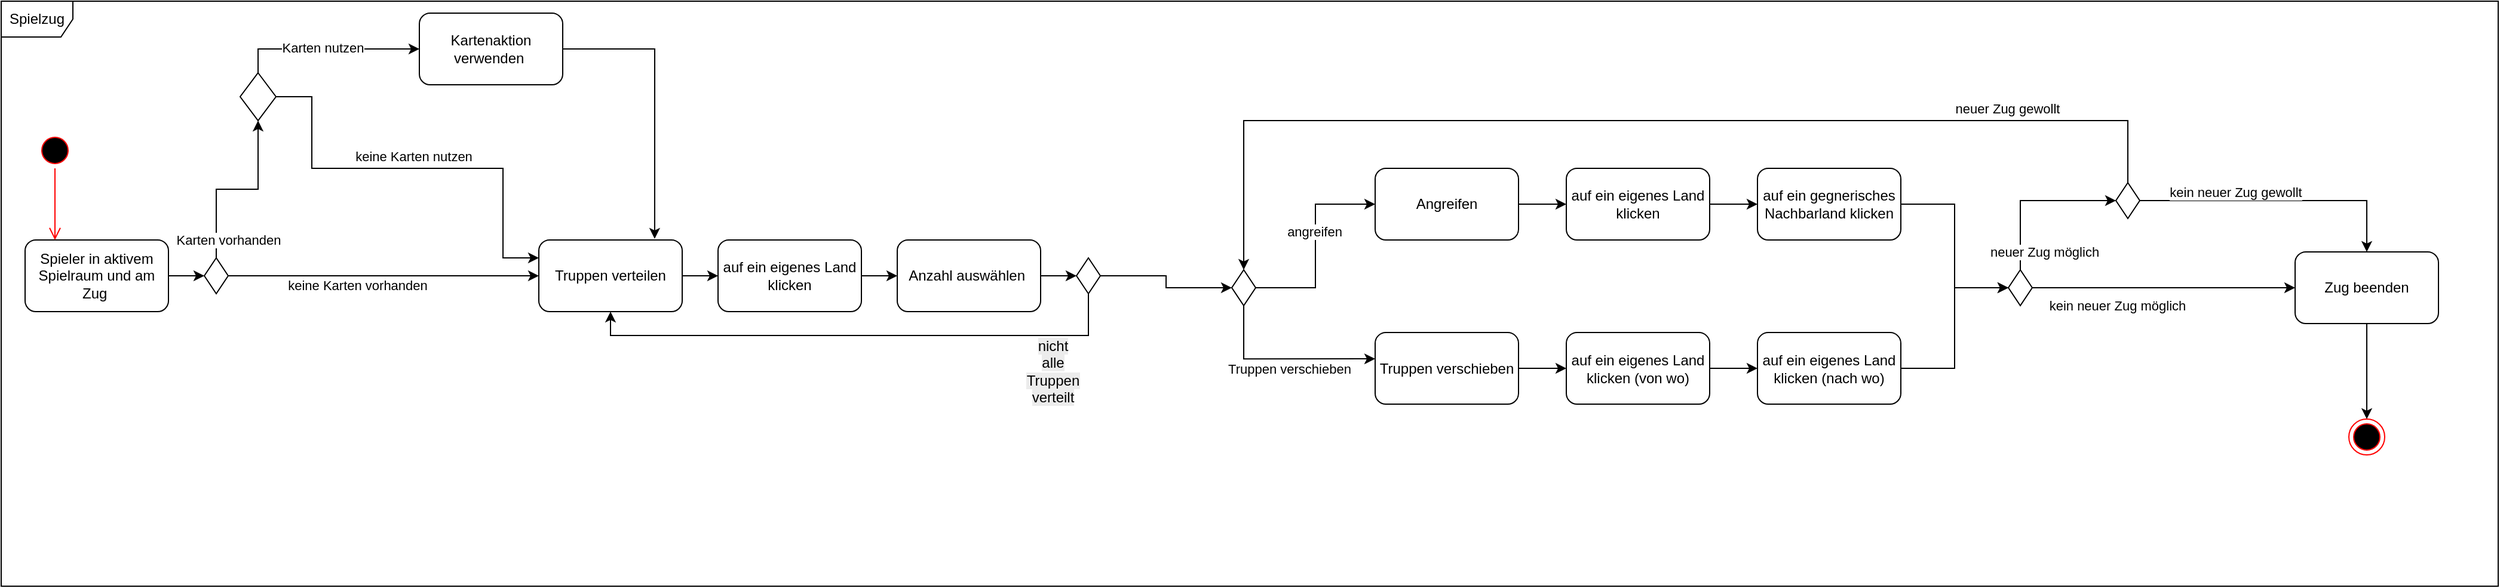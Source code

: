 <mxfile version="28.2.7">
  <diagram name="Seite-1" id="XIeMqs0HiJgNldna1DdT">
    <mxGraphModel dx="1452" dy="979" grid="1" gridSize="10" guides="1" tooltips="1" connect="1" arrows="1" fold="1" page="1" pageScale="1" pageWidth="827" pageHeight="1169" background="#FFFFFF" math="0" shadow="0">
      <root>
        <mxCell id="0" />
        <mxCell id="1" parent="0" />
        <mxCell id="S2qD3MZKqQ3I_0Lx5R0i-1" value="Spielzug" style="shape=umlFrame;whiteSpace=wrap;html=1;pointerEvents=0;" parent="1" vertex="1">
          <mxGeometry x="10" y="220" width="2090" height="490" as="geometry" />
        </mxCell>
        <mxCell id="S2qD3MZKqQ3I_0Lx5R0i-11" style="edgeStyle=orthogonalEdgeStyle;rounded=0;orthogonalLoop=1;jettySize=auto;html=1;entryX=0;entryY=0.5;entryDx=0;entryDy=0;" parent="1" source="S2qD3MZKqQ3I_0Lx5R0i-2" target="S2qD3MZKqQ3I_0Lx5R0i-6" edge="1">
          <mxGeometry relative="1" as="geometry" />
        </mxCell>
        <mxCell id="S2qD3MZKqQ3I_0Lx5R0i-2" value="Spieler in aktivem Spielraum und am Zug&amp;nbsp;" style="rounded=1;whiteSpace=wrap;html=1;" parent="1" vertex="1">
          <mxGeometry x="30" y="420" width="120" height="60" as="geometry" />
        </mxCell>
        <mxCell id="S2qD3MZKqQ3I_0Lx5R0i-3" value="Kartenaktion verwenden&amp;nbsp;" style="rounded=1;whiteSpace=wrap;html=1;" parent="1" vertex="1">
          <mxGeometry x="360" y="230" width="120" height="60" as="geometry" />
        </mxCell>
        <mxCell id="S2qD3MZKqQ3I_0Lx5R0i-59" style="edgeStyle=orthogonalEdgeStyle;rounded=0;orthogonalLoop=1;jettySize=auto;html=1;exitX=1;exitY=0.5;exitDx=0;exitDy=0;entryX=0;entryY=0.5;entryDx=0;entryDy=0;" parent="1" source="S2qD3MZKqQ3I_0Lx5R0i-6" target="S2qD3MZKqQ3I_0Lx5R0i-7" edge="1">
          <mxGeometry relative="1" as="geometry" />
        </mxCell>
        <mxCell id="S2qD3MZKqQ3I_0Lx5R0i-60" value="keine Karten vorhanden" style="edgeLabel;html=1;align=center;verticalAlign=middle;resizable=0;points=[];" parent="S2qD3MZKqQ3I_0Lx5R0i-59" vertex="1" connectable="0">
          <mxGeometry x="-0.171" y="2" relative="1" as="geometry">
            <mxPoint y="10" as="offset" />
          </mxGeometry>
        </mxCell>
        <mxCell id="S2qD3MZKqQ3I_0Lx5R0i-6" value="" style="rhombus;whiteSpace=wrap;html=1;" parent="1" vertex="1">
          <mxGeometry x="180" y="435" width="20" height="30" as="geometry" />
        </mxCell>
        <mxCell id="S2qD3MZKqQ3I_0Lx5R0i-40" value="" style="edgeStyle=orthogonalEdgeStyle;rounded=0;orthogonalLoop=1;jettySize=auto;html=1;" parent="1" source="S2qD3MZKqQ3I_0Lx5R0i-7" target="S2qD3MZKqQ3I_0Lx5R0i-39" edge="1">
          <mxGeometry relative="1" as="geometry" />
        </mxCell>
        <mxCell id="S2qD3MZKqQ3I_0Lx5R0i-7" value="Truppen verteilen" style="rounded=1;whiteSpace=wrap;html=1;" parent="1" vertex="1">
          <mxGeometry x="460" y="420" width="120" height="60" as="geometry" />
        </mxCell>
        <mxCell id="S2qD3MZKqQ3I_0Lx5R0i-66" value="" style="edgeStyle=orthogonalEdgeStyle;rounded=0;orthogonalLoop=1;jettySize=auto;html=1;" parent="1" source="S2qD3MZKqQ3I_0Lx5R0i-12" target="S2qD3MZKqQ3I_0Lx5R0i-45" edge="1">
          <mxGeometry relative="1" as="geometry" />
        </mxCell>
        <mxCell id="S2qD3MZKqQ3I_0Lx5R0i-12" value="Angreifen" style="rounded=1;whiteSpace=wrap;html=1;" parent="1" vertex="1">
          <mxGeometry x="1160" y="360" width="120" height="60" as="geometry" />
        </mxCell>
        <mxCell id="S2qD3MZKqQ3I_0Lx5R0i-68" value="" style="edgeStyle=orthogonalEdgeStyle;rounded=0;orthogonalLoop=1;jettySize=auto;html=1;" parent="1" source="S2qD3MZKqQ3I_0Lx5R0i-13" target="S2qD3MZKqQ3I_0Lx5R0i-43" edge="1">
          <mxGeometry relative="1" as="geometry" />
        </mxCell>
        <mxCell id="S2qD3MZKqQ3I_0Lx5R0i-13" value="Truppen verschieben" style="rounded=1;whiteSpace=wrap;html=1;" parent="1" vertex="1">
          <mxGeometry x="1160" y="497.54" width="120" height="60" as="geometry" />
        </mxCell>
        <mxCell id="S2qD3MZKqQ3I_0Lx5R0i-89" value="" style="edgeStyle=orthogonalEdgeStyle;rounded=0;orthogonalLoop=1;jettySize=auto;html=1;" parent="1" source="S2qD3MZKqQ3I_0Lx5R0i-15" target="S2qD3MZKqQ3I_0Lx5R0i-88" edge="1">
          <mxGeometry relative="1" as="geometry" />
        </mxCell>
        <mxCell id="S2qD3MZKqQ3I_0Lx5R0i-15" value="Zug beenden" style="rounded=1;whiteSpace=wrap;html=1;" parent="1" vertex="1">
          <mxGeometry x="1930" y="430" width="120" height="60" as="geometry" />
        </mxCell>
        <mxCell id="S2qD3MZKqQ3I_0Lx5R0i-20" style="edgeStyle=orthogonalEdgeStyle;rounded=0;orthogonalLoop=1;jettySize=auto;html=1;entryX=0;entryY=0.5;entryDx=0;entryDy=0;exitX=0.5;exitY=0;exitDx=0;exitDy=0;" parent="1" source="5MxlWK7CNzng2qLuo6eM-1" target="S2qD3MZKqQ3I_0Lx5R0i-3" edge="1">
          <mxGeometry relative="1" as="geometry">
            <mxPoint x="225.856" y="319.8" as="sourcePoint" />
          </mxGeometry>
        </mxCell>
        <mxCell id="5MxlWK7CNzng2qLuo6eM-4" value="Karten nutzen" style="edgeLabel;html=1;align=center;verticalAlign=middle;resizable=0;points=[];" vertex="1" connectable="0" parent="S2qD3MZKqQ3I_0Lx5R0i-20">
          <mxGeometry x="-0.045" y="1" relative="1" as="geometry">
            <mxPoint as="offset" />
          </mxGeometry>
        </mxCell>
        <mxCell id="S2qD3MZKqQ3I_0Lx5R0i-21" style="edgeStyle=orthogonalEdgeStyle;rounded=0;orthogonalLoop=1;jettySize=auto;html=1;exitX=1;exitY=0.5;exitDx=0;exitDy=0;entryX=0;entryY=0.25;entryDx=0;entryDy=0;" parent="1" source="5MxlWK7CNzng2qLuo6eM-1" target="S2qD3MZKqQ3I_0Lx5R0i-7" edge="1">
          <mxGeometry relative="1" as="geometry">
            <mxPoint x="224.712" y="338.76" as="sourcePoint" />
            <mxPoint x="460" y="420" as="targetPoint" />
            <Array as="points">
              <mxPoint x="270" y="300" />
              <mxPoint x="270" y="360" />
              <mxPoint x="430" y="360" />
              <mxPoint x="430" y="435" />
            </Array>
          </mxGeometry>
        </mxCell>
        <mxCell id="5MxlWK7CNzng2qLuo6eM-5" value="keine Karten nutzen" style="edgeLabel;html=1;align=center;verticalAlign=middle;resizable=0;points=[];" vertex="1" connectable="0" parent="S2qD3MZKqQ3I_0Lx5R0i-21">
          <mxGeometry x="-0.395" y="-1" relative="1" as="geometry">
            <mxPoint x="67" y="-11" as="offset" />
          </mxGeometry>
        </mxCell>
        <mxCell id="S2qD3MZKqQ3I_0Lx5R0i-47" style="edgeStyle=orthogonalEdgeStyle;rounded=0;orthogonalLoop=1;jettySize=auto;html=1;entryX=0;entryY=0.5;entryDx=0;entryDy=0;exitX=1;exitY=0.5;exitDx=0;exitDy=0;" parent="1" source="5MxlWK7CNzng2qLuo6eM-6" target="S2qD3MZKqQ3I_0Lx5R0i-12" edge="1">
          <mxGeometry relative="1" as="geometry">
            <mxPoint x="1063.664" y="442.96" as="sourcePoint" />
          </mxGeometry>
        </mxCell>
        <mxCell id="5MxlWK7CNzng2qLuo6eM-9" value="angreifen" style="edgeLabel;html=1;align=center;verticalAlign=middle;resizable=0;points=[];" vertex="1" connectable="0" parent="S2qD3MZKqQ3I_0Lx5R0i-47">
          <mxGeometry x="0.139" y="1" relative="1" as="geometry">
            <mxPoint as="offset" />
          </mxGeometry>
        </mxCell>
        <mxCell id="S2qD3MZKqQ3I_0Lx5R0i-42" value="" style="edgeStyle=orthogonalEdgeStyle;rounded=0;orthogonalLoop=1;jettySize=auto;html=1;" parent="1" source="S2qD3MZKqQ3I_0Lx5R0i-34" target="S2qD3MZKqQ3I_0Lx5R0i-36" edge="1">
          <mxGeometry relative="1" as="geometry" />
        </mxCell>
        <mxCell id="S2qD3MZKqQ3I_0Lx5R0i-34" value="Anzahl auswählen&amp;nbsp;" style="rounded=1;whiteSpace=wrap;html=1;" parent="1" vertex="1">
          <mxGeometry x="760" y="420" width="120" height="60" as="geometry" />
        </mxCell>
        <mxCell id="S2qD3MZKqQ3I_0Lx5R0i-38" style="edgeStyle=orthogonalEdgeStyle;rounded=0;orthogonalLoop=1;jettySize=auto;html=1;exitX=0.5;exitY=1;exitDx=0;exitDy=0;entryX=0.5;entryY=1;entryDx=0;entryDy=0;" parent="1" source="S2qD3MZKqQ3I_0Lx5R0i-36" target="S2qD3MZKqQ3I_0Lx5R0i-7" edge="1">
          <mxGeometry relative="1" as="geometry" />
        </mxCell>
        <mxCell id="S2qD3MZKqQ3I_0Lx5R0i-65" value="&lt;span style=&quot;font-size: 12px; white-space: normal; background-color: rgb(236, 236, 236);&quot;&gt;nicht alle Truppen verteilt&lt;/span&gt;" style="edgeLabel;html=1;align=center;verticalAlign=middle;resizable=0;points=[];" parent="S2qD3MZKqQ3I_0Lx5R0i-38" vertex="1" connectable="0">
          <mxGeometry x="0.222" y="-3" relative="1" as="geometry">
            <mxPoint x="213" y="33" as="offset" />
          </mxGeometry>
        </mxCell>
        <mxCell id="S2qD3MZKqQ3I_0Lx5R0i-36" value="" style="rhombus;whiteSpace=wrap;html=1;" parent="1" vertex="1">
          <mxGeometry x="910" y="435" width="20" height="30" as="geometry" />
        </mxCell>
        <mxCell id="S2qD3MZKqQ3I_0Lx5R0i-37" style="edgeStyle=orthogonalEdgeStyle;rounded=0;orthogonalLoop=1;jettySize=auto;html=1;exitX=1;exitY=0.5;exitDx=0;exitDy=0;entryX=0;entryY=0.5;entryDx=0;entryDy=0;" parent="1" source="S2qD3MZKqQ3I_0Lx5R0i-36" target="5MxlWK7CNzng2qLuo6eM-6" edge="1">
          <mxGeometry relative="1" as="geometry">
            <mxPoint x="1061" y="461.2" as="targetPoint" />
          </mxGeometry>
        </mxCell>
        <mxCell id="S2qD3MZKqQ3I_0Lx5R0i-62" value="" style="edgeStyle=orthogonalEdgeStyle;rounded=0;orthogonalLoop=1;jettySize=auto;html=1;" parent="1" source="S2qD3MZKqQ3I_0Lx5R0i-39" target="S2qD3MZKqQ3I_0Lx5R0i-34" edge="1">
          <mxGeometry relative="1" as="geometry" />
        </mxCell>
        <mxCell id="S2qD3MZKqQ3I_0Lx5R0i-39" value="auf ein eigenes Land klicken" style="rounded=1;whiteSpace=wrap;html=1;" parent="1" vertex="1">
          <mxGeometry x="610" y="420" width="120" height="60" as="geometry" />
        </mxCell>
        <mxCell id="S2qD3MZKqQ3I_0Lx5R0i-69" value="" style="edgeStyle=orthogonalEdgeStyle;rounded=0;orthogonalLoop=1;jettySize=auto;html=1;" parent="1" source="S2qD3MZKqQ3I_0Lx5R0i-43" target="S2qD3MZKqQ3I_0Lx5R0i-44" edge="1">
          <mxGeometry relative="1" as="geometry" />
        </mxCell>
        <mxCell id="S2qD3MZKqQ3I_0Lx5R0i-43" value="auf ein eigenes Land klicken (von wo)" style="rounded=1;whiteSpace=wrap;html=1;" parent="1" vertex="1">
          <mxGeometry x="1320" y="497.54" width="120" height="60" as="geometry" />
        </mxCell>
        <mxCell id="5MxlWK7CNzng2qLuo6eM-7" style="edgeStyle=orthogonalEdgeStyle;rounded=0;orthogonalLoop=1;jettySize=auto;html=1;exitX=1;exitY=0.5;exitDx=0;exitDy=0;entryX=0;entryY=0.5;entryDx=0;entryDy=0;" edge="1" parent="1" source="S2qD3MZKqQ3I_0Lx5R0i-44" target="S2qD3MZKqQ3I_0Lx5R0i-53">
          <mxGeometry relative="1" as="geometry" />
        </mxCell>
        <mxCell id="S2qD3MZKqQ3I_0Lx5R0i-44" value="auf ein eigenes Land klicken (nach wo)" style="rounded=1;whiteSpace=wrap;html=1;" parent="1" vertex="1">
          <mxGeometry x="1480" y="497.54" width="120" height="60" as="geometry" />
        </mxCell>
        <mxCell id="S2qD3MZKqQ3I_0Lx5R0i-67" value="" style="edgeStyle=orthogonalEdgeStyle;rounded=0;orthogonalLoop=1;jettySize=auto;html=1;" parent="1" source="S2qD3MZKqQ3I_0Lx5R0i-45" target="S2qD3MZKqQ3I_0Lx5R0i-46" edge="1">
          <mxGeometry relative="1" as="geometry" />
        </mxCell>
        <mxCell id="S2qD3MZKqQ3I_0Lx5R0i-45" value="auf ein eigenes Land klicken" style="rounded=1;whiteSpace=wrap;html=1;" parent="1" vertex="1">
          <mxGeometry x="1320" y="360" width="120" height="60" as="geometry" />
        </mxCell>
        <mxCell id="5MxlWK7CNzng2qLuo6eM-8" style="edgeStyle=orthogonalEdgeStyle;rounded=0;orthogonalLoop=1;jettySize=auto;html=1;exitX=1;exitY=0.5;exitDx=0;exitDy=0;entryX=0;entryY=0.5;entryDx=0;entryDy=0;" edge="1" parent="1" source="S2qD3MZKqQ3I_0Lx5R0i-46" target="S2qD3MZKqQ3I_0Lx5R0i-53">
          <mxGeometry relative="1" as="geometry" />
        </mxCell>
        <mxCell id="S2qD3MZKqQ3I_0Lx5R0i-46" value="auf ein gegnerisches Nachbarland klicken" style="rounded=1;whiteSpace=wrap;html=1;" parent="1" vertex="1">
          <mxGeometry x="1480" y="360" width="120" height="60" as="geometry" />
        </mxCell>
        <mxCell id="S2qD3MZKqQ3I_0Lx5R0i-48" style="edgeStyle=orthogonalEdgeStyle;rounded=0;orthogonalLoop=1;jettySize=auto;html=1;entryX=0;entryY=0.367;entryDx=0;entryDy=0;entryPerimeter=0;exitX=0.5;exitY=1;exitDx=0;exitDy=0;" parent="1" source="5MxlWK7CNzng2qLuo6eM-6" target="S2qD3MZKqQ3I_0Lx5R0i-13" edge="1">
          <mxGeometry relative="1" as="geometry">
            <mxPoint x="1062.832" y="490.96" as="sourcePoint" />
          </mxGeometry>
        </mxCell>
        <mxCell id="5MxlWK7CNzng2qLuo6eM-10" value="Truppen verschieben" style="edgeLabel;html=1;align=center;verticalAlign=middle;resizable=0;points=[];" vertex="1" connectable="0" parent="S2qD3MZKqQ3I_0Lx5R0i-48">
          <mxGeometry x="0.058" y="-1" relative="1" as="geometry">
            <mxPoint y="7" as="offset" />
          </mxGeometry>
        </mxCell>
        <mxCell id="S2qD3MZKqQ3I_0Lx5R0i-85" style="edgeStyle=orthogonalEdgeStyle;rounded=0;orthogonalLoop=1;jettySize=auto;html=1;exitX=1;exitY=0.5;exitDx=0;exitDy=0;entryX=0;entryY=0.5;entryDx=0;entryDy=0;" parent="1" source="S2qD3MZKqQ3I_0Lx5R0i-53" target="S2qD3MZKqQ3I_0Lx5R0i-15" edge="1">
          <mxGeometry relative="1" as="geometry" />
        </mxCell>
        <mxCell id="S2qD3MZKqQ3I_0Lx5R0i-86" value="kein neuer Zug möglich" style="edgeLabel;html=1;align=center;verticalAlign=middle;resizable=0;points=[];" parent="S2qD3MZKqQ3I_0Lx5R0i-85" vertex="1" connectable="0">
          <mxGeometry x="-0.33" y="3" relative="1" as="geometry">
            <mxPoint x="-3" y="18" as="offset" />
          </mxGeometry>
        </mxCell>
        <mxCell id="S2qD3MZKqQ3I_0Lx5R0i-53" value="" style="rhombus;whiteSpace=wrap;html=1;" parent="1" vertex="1">
          <mxGeometry x="1690" y="445" width="20" height="30" as="geometry" />
        </mxCell>
        <mxCell id="S2qD3MZKqQ3I_0Lx5R0i-58" style="edgeStyle=orthogonalEdgeStyle;rounded=0;orthogonalLoop=1;jettySize=auto;html=1;exitX=0.5;exitY=0;exitDx=0;exitDy=0;entryX=0.5;entryY=1;entryDx=0;entryDy=0;" parent="1" source="S2qD3MZKqQ3I_0Lx5R0i-6" target="5MxlWK7CNzng2qLuo6eM-1" edge="1">
          <mxGeometry relative="1" as="geometry">
            <mxPoint x="223.432" y="329.52" as="targetPoint" />
          </mxGeometry>
        </mxCell>
        <mxCell id="S2qD3MZKqQ3I_0Lx5R0i-61" value="Karten vorhanden" style="edgeLabel;html=1;align=center;verticalAlign=middle;resizable=0;points=[];" parent="S2qD3MZKqQ3I_0Lx5R0i-58" vertex="1" connectable="0">
          <mxGeometry x="0.147" y="1" relative="1" as="geometry">
            <mxPoint x="-19" y="43" as="offset" />
          </mxGeometry>
        </mxCell>
        <mxCell id="S2qD3MZKqQ3I_0Lx5R0i-76" value="neuer Zug möglich" style="edgeStyle=orthogonalEdgeStyle;rounded=0;orthogonalLoop=1;jettySize=auto;html=1;" parent="1" source="S2qD3MZKqQ3I_0Lx5R0i-53" target="S2qD3MZKqQ3I_0Lx5R0i-73" edge="1">
          <mxGeometry x="-0.783" y="-20" relative="1" as="geometry">
            <mxPoint x="1710" y="460" as="sourcePoint" />
            <mxPoint x="1830" y="460" as="targetPoint" />
            <Array as="points">
              <mxPoint x="1700" y="387" />
            </Array>
            <mxPoint as="offset" />
          </mxGeometry>
        </mxCell>
        <mxCell id="S2qD3MZKqQ3I_0Lx5R0i-82" style="edgeStyle=orthogonalEdgeStyle;rounded=0;orthogonalLoop=1;jettySize=auto;html=1;exitX=1;exitY=0.5;exitDx=0;exitDy=0;entryX=0.5;entryY=0;entryDx=0;entryDy=0;" parent="1" source="S2qD3MZKqQ3I_0Lx5R0i-73" target="S2qD3MZKqQ3I_0Lx5R0i-15" edge="1">
          <mxGeometry relative="1" as="geometry" />
        </mxCell>
        <mxCell id="S2qD3MZKqQ3I_0Lx5R0i-83" value="kein neuer Zug gewollt" style="edgeLabel;html=1;align=center;verticalAlign=middle;resizable=0;points=[];" parent="S2qD3MZKqQ3I_0Lx5R0i-82" vertex="1" connectable="0">
          <mxGeometry x="-0.626" y="3" relative="1" as="geometry">
            <mxPoint x="36" y="-4" as="offset" />
          </mxGeometry>
        </mxCell>
        <mxCell id="S2qD3MZKqQ3I_0Lx5R0i-73" value="" style="rhombus;whiteSpace=wrap;html=1;" parent="1" vertex="1">
          <mxGeometry x="1780" y="372" width="20" height="30" as="geometry" />
        </mxCell>
        <mxCell id="S2qD3MZKqQ3I_0Lx5R0i-81" style="edgeStyle=orthogonalEdgeStyle;rounded=0;orthogonalLoop=1;jettySize=auto;html=1;exitX=0.5;exitY=0;exitDx=0;exitDy=0;entryX=0.5;entryY=0;entryDx=0;entryDy=0;" parent="1" source="S2qD3MZKqQ3I_0Lx5R0i-73" target="5MxlWK7CNzng2qLuo6eM-6" edge="1">
          <mxGeometry relative="1" as="geometry">
            <Array as="points">
              <mxPoint x="1790" y="320" />
              <mxPoint x="1050" y="320" />
            </Array>
            <mxPoint x="1063.664" y="400.24" as="targetPoint" />
          </mxGeometry>
        </mxCell>
        <mxCell id="S2qD3MZKqQ3I_0Lx5R0i-87" value="neuer Zug gewollt" style="edgeLabel;html=1;align=center;verticalAlign=middle;resizable=0;points=[];" parent="S2qD3MZKqQ3I_0Lx5R0i-81" vertex="1" connectable="0">
          <mxGeometry x="-0.689" relative="1" as="geometry">
            <mxPoint x="-11" y="-10" as="offset" />
          </mxGeometry>
        </mxCell>
        <mxCell id="S2qD3MZKqQ3I_0Lx5R0i-88" value="" style="ellipse;html=1;shape=endState;fillColor=#000000;strokeColor=#ff0000;" parent="1" vertex="1">
          <mxGeometry x="1975" y="570" width="30" height="30" as="geometry" />
        </mxCell>
        <mxCell id="S2qD3MZKqQ3I_0Lx5R0i-90" value="" style="ellipse;html=1;shape=startState;fillColor=#000000;strokeColor=#ff0000;" parent="1" vertex="1">
          <mxGeometry x="40" y="330" width="30" height="30" as="geometry" />
        </mxCell>
        <mxCell id="S2qD3MZKqQ3I_0Lx5R0i-91" value="" style="edgeStyle=orthogonalEdgeStyle;html=1;verticalAlign=bottom;endArrow=open;endSize=8;strokeColor=#ff0000;rounded=0;" parent="1" source="S2qD3MZKqQ3I_0Lx5R0i-90" edge="1">
          <mxGeometry relative="1" as="geometry">
            <mxPoint x="55" y="420" as="targetPoint" />
          </mxGeometry>
        </mxCell>
        <mxCell id="5MxlWK7CNzng2qLuo6eM-1" value="" style="rhombus;whiteSpace=wrap;html=1;" vertex="1" parent="1">
          <mxGeometry x="210" y="280" width="30" height="40" as="geometry" />
        </mxCell>
        <mxCell id="5MxlWK7CNzng2qLuo6eM-2" style="edgeStyle=orthogonalEdgeStyle;rounded=0;orthogonalLoop=1;jettySize=auto;html=1;exitX=1;exitY=0.5;exitDx=0;exitDy=0;entryX=0.808;entryY=-0.017;entryDx=0;entryDy=0;entryPerimeter=0;" edge="1" parent="1" source="S2qD3MZKqQ3I_0Lx5R0i-3" target="S2qD3MZKqQ3I_0Lx5R0i-7">
          <mxGeometry relative="1" as="geometry" />
        </mxCell>
        <mxCell id="5MxlWK7CNzng2qLuo6eM-6" value="" style="rhombus;whiteSpace=wrap;html=1;" vertex="1" parent="1">
          <mxGeometry x="1040" y="445" width="20" height="30" as="geometry" />
        </mxCell>
      </root>
    </mxGraphModel>
  </diagram>
</mxfile>

